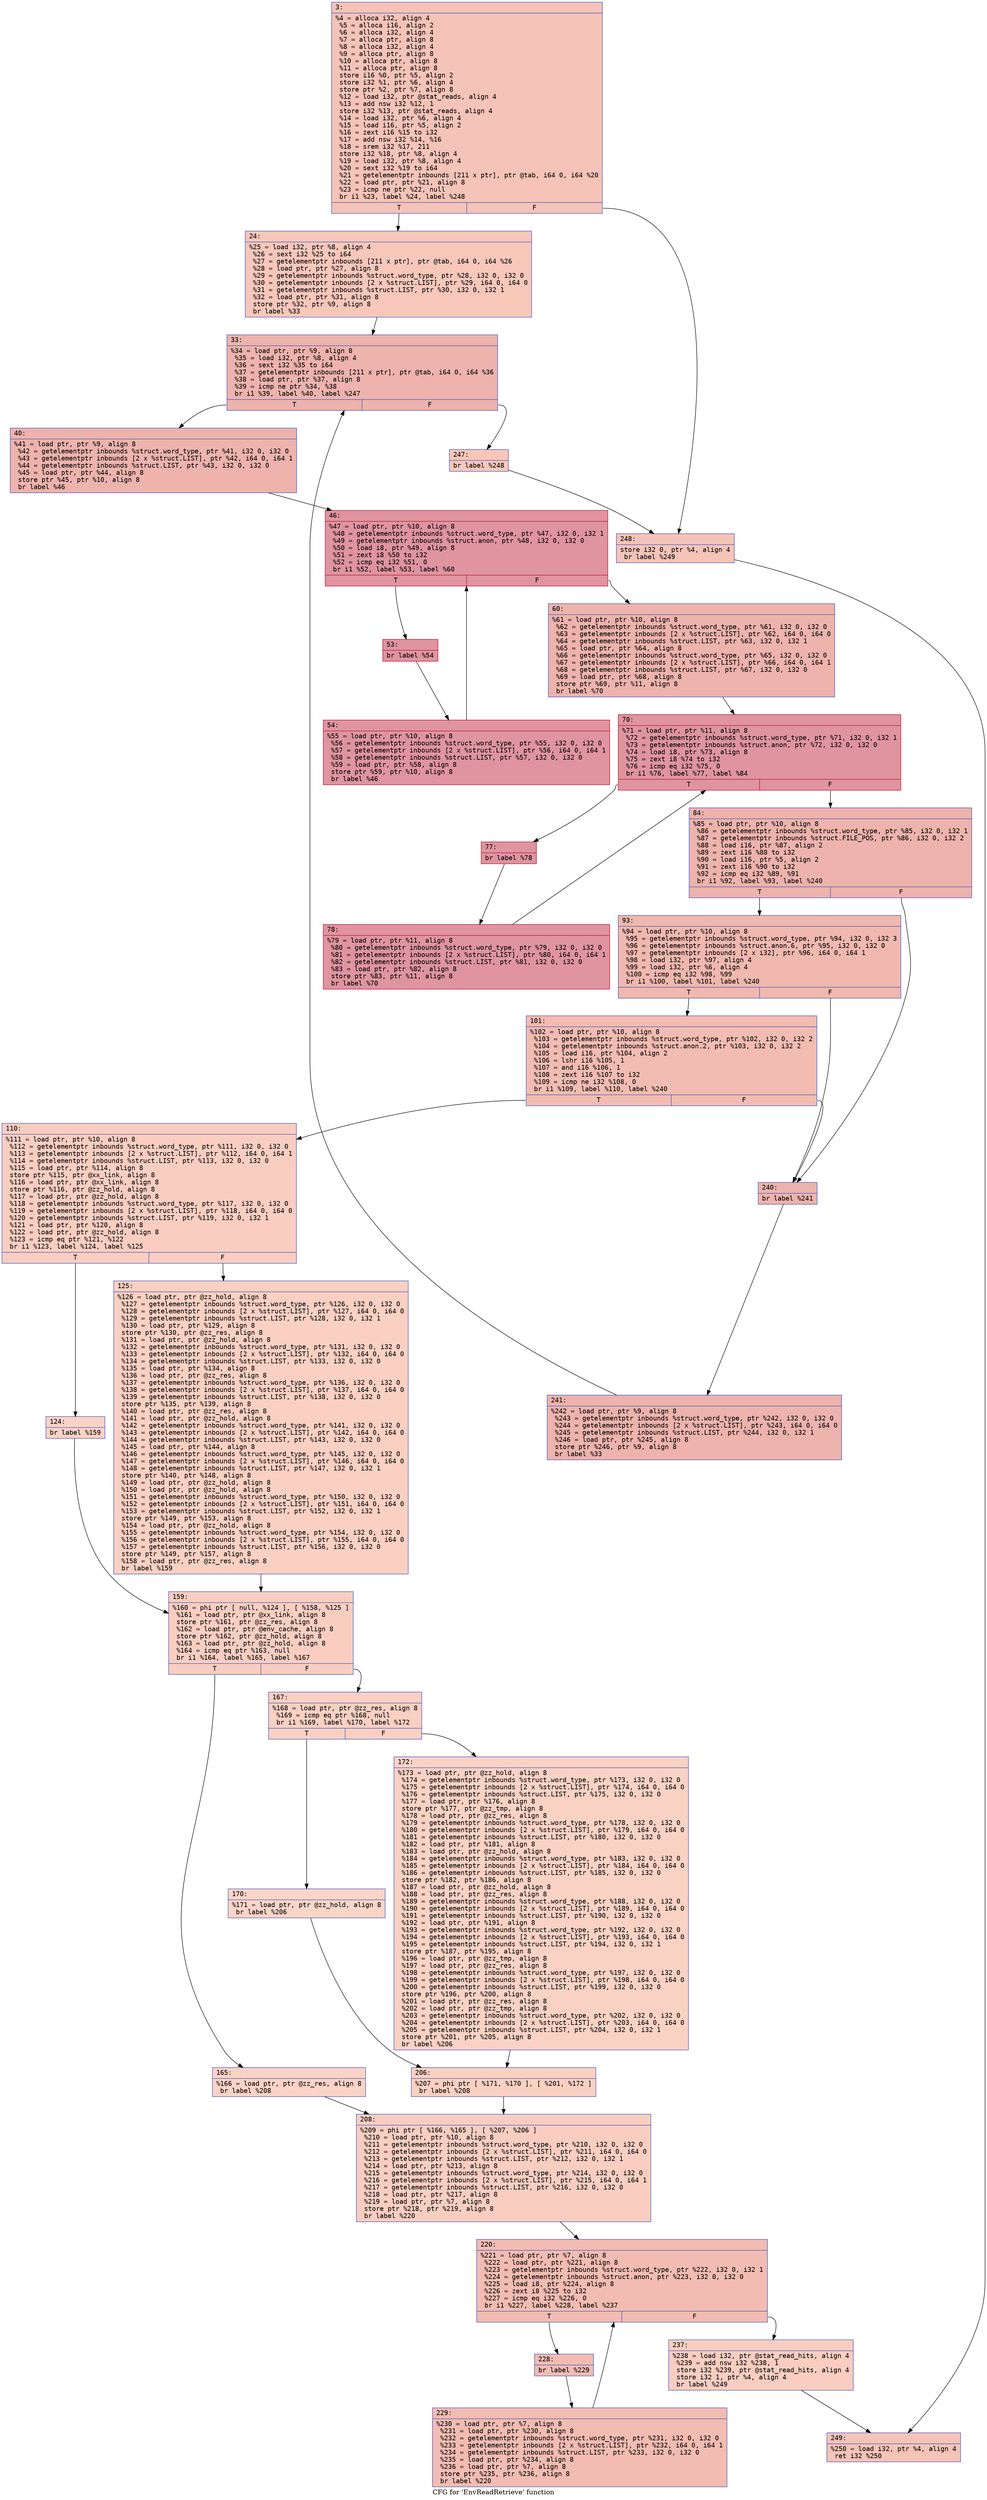 digraph "CFG for 'EnvReadRetrieve' function" {
	label="CFG for 'EnvReadRetrieve' function";

	Node0x600000758b40 [shape=record,color="#3d50c3ff", style=filled, fillcolor="#e8765c70" fontname="Courier",label="{3:\l|  %4 = alloca i32, align 4\l  %5 = alloca i16, align 2\l  %6 = alloca i32, align 4\l  %7 = alloca ptr, align 8\l  %8 = alloca i32, align 4\l  %9 = alloca ptr, align 8\l  %10 = alloca ptr, align 8\l  %11 = alloca ptr, align 8\l  store i16 %0, ptr %5, align 2\l  store i32 %1, ptr %6, align 4\l  store ptr %2, ptr %7, align 8\l  %12 = load i32, ptr @stat_reads, align 4\l  %13 = add nsw i32 %12, 1\l  store i32 %13, ptr @stat_reads, align 4\l  %14 = load i32, ptr %6, align 4\l  %15 = load i16, ptr %5, align 2\l  %16 = zext i16 %15 to i32\l  %17 = add nsw i32 %14, %16\l  %18 = srem i32 %17, 211\l  store i32 %18, ptr %8, align 4\l  %19 = load i32, ptr %8, align 4\l  %20 = sext i32 %19 to i64\l  %21 = getelementptr inbounds [211 x ptr], ptr @tab, i64 0, i64 %20\l  %22 = load ptr, ptr %21, align 8\l  %23 = icmp ne ptr %22, null\l  br i1 %23, label %24, label %248\l|{<s0>T|<s1>F}}"];
	Node0x600000758b40:s0 -> Node0x600000759130[tooltip="3 -> 24\nProbability 62.50%" ];
	Node0x600000758b40:s1 -> Node0x600000759a90[tooltip="3 -> 248\nProbability 37.50%" ];
	Node0x600000759130 [shape=record,color="#3d50c3ff", style=filled, fillcolor="#ec7f6370" fontname="Courier",label="{24:\l|  %25 = load i32, ptr %8, align 4\l  %26 = sext i32 %25 to i64\l  %27 = getelementptr inbounds [211 x ptr], ptr @tab, i64 0, i64 %26\l  %28 = load ptr, ptr %27, align 8\l  %29 = getelementptr inbounds %struct.word_type, ptr %28, i32 0, i32 0\l  %30 = getelementptr inbounds [2 x %struct.LIST], ptr %29, i64 0, i64 0\l  %31 = getelementptr inbounds %struct.LIST, ptr %30, i32 0, i32 1\l  %32 = load ptr, ptr %31, align 8\l  store ptr %32, ptr %9, align 8\l  br label %33\l}"];
	Node0x600000759130 -> Node0x600000759180[tooltip="24 -> 33\nProbability 100.00%" ];
	Node0x600000759180 [shape=record,color="#3d50c3ff", style=filled, fillcolor="#d6524470" fontname="Courier",label="{33:\l|  %34 = load ptr, ptr %9, align 8\l  %35 = load i32, ptr %8, align 4\l  %36 = sext i32 %35 to i64\l  %37 = getelementptr inbounds [211 x ptr], ptr @tab, i64 0, i64 %36\l  %38 = load ptr, ptr %37, align 8\l  %39 = icmp ne ptr %34, %38\l  br i1 %39, label %40, label %247\l|{<s0>T|<s1>F}}"];
	Node0x600000759180:s0 -> Node0x6000007591d0[tooltip="33 -> 40\nProbability 96.88%" ];
	Node0x600000759180:s1 -> Node0x600000759a40[tooltip="33 -> 247\nProbability 3.12%" ];
	Node0x6000007591d0 [shape=record,color="#3d50c3ff", style=filled, fillcolor="#d6524470" fontname="Courier",label="{40:\l|  %41 = load ptr, ptr %9, align 8\l  %42 = getelementptr inbounds %struct.word_type, ptr %41, i32 0, i32 0\l  %43 = getelementptr inbounds [2 x %struct.LIST], ptr %42, i64 0, i64 1\l  %44 = getelementptr inbounds %struct.LIST, ptr %43, i32 0, i32 0\l  %45 = load ptr, ptr %44, align 8\l  store ptr %45, ptr %10, align 8\l  br label %46\l}"];
	Node0x6000007591d0 -> Node0x600000759220[tooltip="40 -> 46\nProbability 100.00%" ];
	Node0x600000759220 [shape=record,color="#b70d28ff", style=filled, fillcolor="#b70d2870" fontname="Courier",label="{46:\l|  %47 = load ptr, ptr %10, align 8\l  %48 = getelementptr inbounds %struct.word_type, ptr %47, i32 0, i32 1\l  %49 = getelementptr inbounds %struct.anon, ptr %48, i32 0, i32 0\l  %50 = load i8, ptr %49, align 8\l  %51 = zext i8 %50 to i32\l  %52 = icmp eq i32 %51, 0\l  br i1 %52, label %53, label %60\l|{<s0>T|<s1>F}}"];
	Node0x600000759220:s0 -> Node0x600000759270[tooltip="46 -> 53\nProbability 96.88%" ];
	Node0x600000759220:s1 -> Node0x600000759310[tooltip="46 -> 60\nProbability 3.12%" ];
	Node0x600000759270 [shape=record,color="#b70d28ff", style=filled, fillcolor="#b70d2870" fontname="Courier",label="{53:\l|  br label %54\l}"];
	Node0x600000759270 -> Node0x6000007592c0[tooltip="53 -> 54\nProbability 100.00%" ];
	Node0x6000007592c0 [shape=record,color="#b70d28ff", style=filled, fillcolor="#b70d2870" fontname="Courier",label="{54:\l|  %55 = load ptr, ptr %10, align 8\l  %56 = getelementptr inbounds %struct.word_type, ptr %55, i32 0, i32 0\l  %57 = getelementptr inbounds [2 x %struct.LIST], ptr %56, i64 0, i64 1\l  %58 = getelementptr inbounds %struct.LIST, ptr %57, i32 0, i32 0\l  %59 = load ptr, ptr %58, align 8\l  store ptr %59, ptr %10, align 8\l  br label %46\l}"];
	Node0x6000007592c0 -> Node0x600000759220[tooltip="54 -> 46\nProbability 100.00%" ];
	Node0x600000759310 [shape=record,color="#3d50c3ff", style=filled, fillcolor="#d6524470" fontname="Courier",label="{60:\l|  %61 = load ptr, ptr %10, align 8\l  %62 = getelementptr inbounds %struct.word_type, ptr %61, i32 0, i32 0\l  %63 = getelementptr inbounds [2 x %struct.LIST], ptr %62, i64 0, i64 0\l  %64 = getelementptr inbounds %struct.LIST, ptr %63, i32 0, i32 1\l  %65 = load ptr, ptr %64, align 8\l  %66 = getelementptr inbounds %struct.word_type, ptr %65, i32 0, i32 0\l  %67 = getelementptr inbounds [2 x %struct.LIST], ptr %66, i64 0, i64 1\l  %68 = getelementptr inbounds %struct.LIST, ptr %67, i32 0, i32 0\l  %69 = load ptr, ptr %68, align 8\l  store ptr %69, ptr %11, align 8\l  br label %70\l}"];
	Node0x600000759310 -> Node0x600000759360[tooltip="60 -> 70\nProbability 100.00%" ];
	Node0x600000759360 [shape=record,color="#b70d28ff", style=filled, fillcolor="#b70d2870" fontname="Courier",label="{70:\l|  %71 = load ptr, ptr %11, align 8\l  %72 = getelementptr inbounds %struct.word_type, ptr %71, i32 0, i32 1\l  %73 = getelementptr inbounds %struct.anon, ptr %72, i32 0, i32 0\l  %74 = load i8, ptr %73, align 8\l  %75 = zext i8 %74 to i32\l  %76 = icmp eq i32 %75, 0\l  br i1 %76, label %77, label %84\l|{<s0>T|<s1>F}}"];
	Node0x600000759360:s0 -> Node0x6000007593b0[tooltip="70 -> 77\nProbability 96.88%" ];
	Node0x600000759360:s1 -> Node0x600000759450[tooltip="70 -> 84\nProbability 3.12%" ];
	Node0x6000007593b0 [shape=record,color="#b70d28ff", style=filled, fillcolor="#b70d2870" fontname="Courier",label="{77:\l|  br label %78\l}"];
	Node0x6000007593b0 -> Node0x600000759400[tooltip="77 -> 78\nProbability 100.00%" ];
	Node0x600000759400 [shape=record,color="#b70d28ff", style=filled, fillcolor="#b70d2870" fontname="Courier",label="{78:\l|  %79 = load ptr, ptr %11, align 8\l  %80 = getelementptr inbounds %struct.word_type, ptr %79, i32 0, i32 0\l  %81 = getelementptr inbounds [2 x %struct.LIST], ptr %80, i64 0, i64 1\l  %82 = getelementptr inbounds %struct.LIST, ptr %81, i32 0, i32 0\l  %83 = load ptr, ptr %82, align 8\l  store ptr %83, ptr %11, align 8\l  br label %70\l}"];
	Node0x600000759400 -> Node0x600000759360[tooltip="78 -> 70\nProbability 100.00%" ];
	Node0x600000759450 [shape=record,color="#3d50c3ff", style=filled, fillcolor="#d6524470" fontname="Courier",label="{84:\l|  %85 = load ptr, ptr %10, align 8\l  %86 = getelementptr inbounds %struct.word_type, ptr %85, i32 0, i32 1\l  %87 = getelementptr inbounds %struct.FILE_POS, ptr %86, i32 0, i32 2\l  %88 = load i16, ptr %87, align 2\l  %89 = zext i16 %88 to i32\l  %90 = load i16, ptr %5, align 2\l  %91 = zext i16 %90 to i32\l  %92 = icmp eq i32 %89, %91\l  br i1 %92, label %93, label %240\l|{<s0>T|<s1>F}}"];
	Node0x600000759450:s0 -> Node0x6000007594a0[tooltip="84 -> 93\nProbability 50.00%" ];
	Node0x600000759450:s1 -> Node0x6000007599a0[tooltip="84 -> 240\nProbability 50.00%" ];
	Node0x6000007594a0 [shape=record,color="#3d50c3ff", style=filled, fillcolor="#dc5d4a70" fontname="Courier",label="{93:\l|  %94 = load ptr, ptr %10, align 8\l  %95 = getelementptr inbounds %struct.word_type, ptr %94, i32 0, i32 3\l  %96 = getelementptr inbounds %struct.anon.6, ptr %95, i32 0, i32 0\l  %97 = getelementptr inbounds [2 x i32], ptr %96, i64 0, i64 1\l  %98 = load i32, ptr %97, align 4\l  %99 = load i32, ptr %6, align 4\l  %100 = icmp eq i32 %98, %99\l  br i1 %100, label %101, label %240\l|{<s0>T|<s1>F}}"];
	Node0x6000007594a0:s0 -> Node0x6000007594f0[tooltip="93 -> 101\nProbability 50.00%" ];
	Node0x6000007594a0:s1 -> Node0x6000007599a0[tooltip="93 -> 240\nProbability 50.00%" ];
	Node0x6000007594f0 [shape=record,color="#3d50c3ff", style=filled, fillcolor="#e1675170" fontname="Courier",label="{101:\l|  %102 = load ptr, ptr %10, align 8\l  %103 = getelementptr inbounds %struct.word_type, ptr %102, i32 0, i32 2\l  %104 = getelementptr inbounds %struct.anon.2, ptr %103, i32 0, i32 2\l  %105 = load i16, ptr %104, align 2\l  %106 = lshr i16 %105, 1\l  %107 = and i16 %106, 1\l  %108 = zext i16 %107 to i32\l  %109 = icmp ne i32 %108, 0\l  br i1 %109, label %110, label %240\l|{<s0>T|<s1>F}}"];
	Node0x6000007594f0:s0 -> Node0x600000759540[tooltip="101 -> 110\nProbability 3.12%" ];
	Node0x6000007594f0:s1 -> Node0x6000007599a0[tooltip="101 -> 240\nProbability 96.88%" ];
	Node0x600000759540 [shape=record,color="#3d50c3ff", style=filled, fillcolor="#f2907270" fontname="Courier",label="{110:\l|  %111 = load ptr, ptr %10, align 8\l  %112 = getelementptr inbounds %struct.word_type, ptr %111, i32 0, i32 0\l  %113 = getelementptr inbounds [2 x %struct.LIST], ptr %112, i64 0, i64 1\l  %114 = getelementptr inbounds %struct.LIST, ptr %113, i32 0, i32 0\l  %115 = load ptr, ptr %114, align 8\l  store ptr %115, ptr @xx_link, align 8\l  %116 = load ptr, ptr @xx_link, align 8\l  store ptr %116, ptr @zz_hold, align 8\l  %117 = load ptr, ptr @zz_hold, align 8\l  %118 = getelementptr inbounds %struct.word_type, ptr %117, i32 0, i32 0\l  %119 = getelementptr inbounds [2 x %struct.LIST], ptr %118, i64 0, i64 0\l  %120 = getelementptr inbounds %struct.LIST, ptr %119, i32 0, i32 1\l  %121 = load ptr, ptr %120, align 8\l  %122 = load ptr, ptr @zz_hold, align 8\l  %123 = icmp eq ptr %121, %122\l  br i1 %123, label %124, label %125\l|{<s0>T|<s1>F}}"];
	Node0x600000759540:s0 -> Node0x600000759590[tooltip="110 -> 124\nProbability 37.50%" ];
	Node0x600000759540:s1 -> Node0x6000007595e0[tooltip="110 -> 125\nProbability 62.50%" ];
	Node0x600000759590 [shape=record,color="#3d50c3ff", style=filled, fillcolor="#f59c7d70" fontname="Courier",label="{124:\l|  br label %159\l}"];
	Node0x600000759590 -> Node0x600000759630[tooltip="124 -> 159\nProbability 100.00%" ];
	Node0x6000007595e0 [shape=record,color="#3d50c3ff", style=filled, fillcolor="#f3947570" fontname="Courier",label="{125:\l|  %126 = load ptr, ptr @zz_hold, align 8\l  %127 = getelementptr inbounds %struct.word_type, ptr %126, i32 0, i32 0\l  %128 = getelementptr inbounds [2 x %struct.LIST], ptr %127, i64 0, i64 0\l  %129 = getelementptr inbounds %struct.LIST, ptr %128, i32 0, i32 1\l  %130 = load ptr, ptr %129, align 8\l  store ptr %130, ptr @zz_res, align 8\l  %131 = load ptr, ptr @zz_hold, align 8\l  %132 = getelementptr inbounds %struct.word_type, ptr %131, i32 0, i32 0\l  %133 = getelementptr inbounds [2 x %struct.LIST], ptr %132, i64 0, i64 0\l  %134 = getelementptr inbounds %struct.LIST, ptr %133, i32 0, i32 0\l  %135 = load ptr, ptr %134, align 8\l  %136 = load ptr, ptr @zz_res, align 8\l  %137 = getelementptr inbounds %struct.word_type, ptr %136, i32 0, i32 0\l  %138 = getelementptr inbounds [2 x %struct.LIST], ptr %137, i64 0, i64 0\l  %139 = getelementptr inbounds %struct.LIST, ptr %138, i32 0, i32 0\l  store ptr %135, ptr %139, align 8\l  %140 = load ptr, ptr @zz_res, align 8\l  %141 = load ptr, ptr @zz_hold, align 8\l  %142 = getelementptr inbounds %struct.word_type, ptr %141, i32 0, i32 0\l  %143 = getelementptr inbounds [2 x %struct.LIST], ptr %142, i64 0, i64 0\l  %144 = getelementptr inbounds %struct.LIST, ptr %143, i32 0, i32 0\l  %145 = load ptr, ptr %144, align 8\l  %146 = getelementptr inbounds %struct.word_type, ptr %145, i32 0, i32 0\l  %147 = getelementptr inbounds [2 x %struct.LIST], ptr %146, i64 0, i64 0\l  %148 = getelementptr inbounds %struct.LIST, ptr %147, i32 0, i32 1\l  store ptr %140, ptr %148, align 8\l  %149 = load ptr, ptr @zz_hold, align 8\l  %150 = load ptr, ptr @zz_hold, align 8\l  %151 = getelementptr inbounds %struct.word_type, ptr %150, i32 0, i32 0\l  %152 = getelementptr inbounds [2 x %struct.LIST], ptr %151, i64 0, i64 0\l  %153 = getelementptr inbounds %struct.LIST, ptr %152, i32 0, i32 1\l  store ptr %149, ptr %153, align 8\l  %154 = load ptr, ptr @zz_hold, align 8\l  %155 = getelementptr inbounds %struct.word_type, ptr %154, i32 0, i32 0\l  %156 = getelementptr inbounds [2 x %struct.LIST], ptr %155, i64 0, i64 0\l  %157 = getelementptr inbounds %struct.LIST, ptr %156, i32 0, i32 0\l  store ptr %149, ptr %157, align 8\l  %158 = load ptr, ptr @zz_res, align 8\l  br label %159\l}"];
	Node0x6000007595e0 -> Node0x600000759630[tooltip="125 -> 159\nProbability 100.00%" ];
	Node0x600000759630 [shape=record,color="#3d50c3ff", style=filled, fillcolor="#f2907270" fontname="Courier",label="{159:\l|  %160 = phi ptr [ null, %124 ], [ %158, %125 ]\l  %161 = load ptr, ptr @xx_link, align 8\l  store ptr %161, ptr @zz_res, align 8\l  %162 = load ptr, ptr @env_cache, align 8\l  store ptr %162, ptr @zz_hold, align 8\l  %163 = load ptr, ptr @zz_hold, align 8\l  %164 = icmp eq ptr %163, null\l  br i1 %164, label %165, label %167\l|{<s0>T|<s1>F}}"];
	Node0x600000759630:s0 -> Node0x600000759680[tooltip="159 -> 165\nProbability 37.50%" ];
	Node0x600000759630:s1 -> Node0x6000007596d0[tooltip="159 -> 167\nProbability 62.50%" ];
	Node0x600000759680 [shape=record,color="#3d50c3ff", style=filled, fillcolor="#f59c7d70" fontname="Courier",label="{165:\l|  %166 = load ptr, ptr @zz_res, align 8\l  br label %208\l}"];
	Node0x600000759680 -> Node0x600000759810[tooltip="165 -> 208\nProbability 100.00%" ];
	Node0x6000007596d0 [shape=record,color="#3d50c3ff", style=filled, fillcolor="#f3947570" fontname="Courier",label="{167:\l|  %168 = load ptr, ptr @zz_res, align 8\l  %169 = icmp eq ptr %168, null\l  br i1 %169, label %170, label %172\l|{<s0>T|<s1>F}}"];
	Node0x6000007596d0:s0 -> Node0x600000759720[tooltip="167 -> 170\nProbability 37.50%" ];
	Node0x6000007596d0:s1 -> Node0x600000759770[tooltip="167 -> 172\nProbability 62.50%" ];
	Node0x600000759720 [shape=record,color="#3d50c3ff", style=filled, fillcolor="#f5a08170" fontname="Courier",label="{170:\l|  %171 = load ptr, ptr @zz_hold, align 8\l  br label %206\l}"];
	Node0x600000759720 -> Node0x6000007597c0[tooltip="170 -> 206\nProbability 100.00%" ];
	Node0x600000759770 [shape=record,color="#3d50c3ff", style=filled, fillcolor="#f4987a70" fontname="Courier",label="{172:\l|  %173 = load ptr, ptr @zz_hold, align 8\l  %174 = getelementptr inbounds %struct.word_type, ptr %173, i32 0, i32 0\l  %175 = getelementptr inbounds [2 x %struct.LIST], ptr %174, i64 0, i64 0\l  %176 = getelementptr inbounds %struct.LIST, ptr %175, i32 0, i32 0\l  %177 = load ptr, ptr %176, align 8\l  store ptr %177, ptr @zz_tmp, align 8\l  %178 = load ptr, ptr @zz_res, align 8\l  %179 = getelementptr inbounds %struct.word_type, ptr %178, i32 0, i32 0\l  %180 = getelementptr inbounds [2 x %struct.LIST], ptr %179, i64 0, i64 0\l  %181 = getelementptr inbounds %struct.LIST, ptr %180, i32 0, i32 0\l  %182 = load ptr, ptr %181, align 8\l  %183 = load ptr, ptr @zz_hold, align 8\l  %184 = getelementptr inbounds %struct.word_type, ptr %183, i32 0, i32 0\l  %185 = getelementptr inbounds [2 x %struct.LIST], ptr %184, i64 0, i64 0\l  %186 = getelementptr inbounds %struct.LIST, ptr %185, i32 0, i32 0\l  store ptr %182, ptr %186, align 8\l  %187 = load ptr, ptr @zz_hold, align 8\l  %188 = load ptr, ptr @zz_res, align 8\l  %189 = getelementptr inbounds %struct.word_type, ptr %188, i32 0, i32 0\l  %190 = getelementptr inbounds [2 x %struct.LIST], ptr %189, i64 0, i64 0\l  %191 = getelementptr inbounds %struct.LIST, ptr %190, i32 0, i32 0\l  %192 = load ptr, ptr %191, align 8\l  %193 = getelementptr inbounds %struct.word_type, ptr %192, i32 0, i32 0\l  %194 = getelementptr inbounds [2 x %struct.LIST], ptr %193, i64 0, i64 0\l  %195 = getelementptr inbounds %struct.LIST, ptr %194, i32 0, i32 1\l  store ptr %187, ptr %195, align 8\l  %196 = load ptr, ptr @zz_tmp, align 8\l  %197 = load ptr, ptr @zz_res, align 8\l  %198 = getelementptr inbounds %struct.word_type, ptr %197, i32 0, i32 0\l  %199 = getelementptr inbounds [2 x %struct.LIST], ptr %198, i64 0, i64 0\l  %200 = getelementptr inbounds %struct.LIST, ptr %199, i32 0, i32 0\l  store ptr %196, ptr %200, align 8\l  %201 = load ptr, ptr @zz_res, align 8\l  %202 = load ptr, ptr @zz_tmp, align 8\l  %203 = getelementptr inbounds %struct.word_type, ptr %202, i32 0, i32 0\l  %204 = getelementptr inbounds [2 x %struct.LIST], ptr %203, i64 0, i64 0\l  %205 = getelementptr inbounds %struct.LIST, ptr %204, i32 0, i32 1\l  store ptr %201, ptr %205, align 8\l  br label %206\l}"];
	Node0x600000759770 -> Node0x6000007597c0[tooltip="172 -> 206\nProbability 100.00%" ];
	Node0x6000007597c0 [shape=record,color="#3d50c3ff", style=filled, fillcolor="#f3947570" fontname="Courier",label="{206:\l|  %207 = phi ptr [ %171, %170 ], [ %201, %172 ]\l  br label %208\l}"];
	Node0x6000007597c0 -> Node0x600000759810[tooltip="206 -> 208\nProbability 100.00%" ];
	Node0x600000759810 [shape=record,color="#3d50c3ff", style=filled, fillcolor="#f2907270" fontname="Courier",label="{208:\l|  %209 = phi ptr [ %166, %165 ], [ %207, %206 ]\l  %210 = load ptr, ptr %10, align 8\l  %211 = getelementptr inbounds %struct.word_type, ptr %210, i32 0, i32 0\l  %212 = getelementptr inbounds [2 x %struct.LIST], ptr %211, i64 0, i64 0\l  %213 = getelementptr inbounds %struct.LIST, ptr %212, i32 0, i32 1\l  %214 = load ptr, ptr %213, align 8\l  %215 = getelementptr inbounds %struct.word_type, ptr %214, i32 0, i32 0\l  %216 = getelementptr inbounds [2 x %struct.LIST], ptr %215, i64 0, i64 1\l  %217 = getelementptr inbounds %struct.LIST, ptr %216, i32 0, i32 0\l  %218 = load ptr, ptr %217, align 8\l  %219 = load ptr, ptr %7, align 8\l  store ptr %218, ptr %219, align 8\l  br label %220\l}"];
	Node0x600000759810 -> Node0x600000759860[tooltip="208 -> 220\nProbability 100.00%" ];
	Node0x600000759860 [shape=record,color="#3d50c3ff", style=filled, fillcolor="#e1675170" fontname="Courier",label="{220:\l|  %221 = load ptr, ptr %7, align 8\l  %222 = load ptr, ptr %221, align 8\l  %223 = getelementptr inbounds %struct.word_type, ptr %222, i32 0, i32 1\l  %224 = getelementptr inbounds %struct.anon, ptr %223, i32 0, i32 0\l  %225 = load i8, ptr %224, align 8\l  %226 = zext i8 %225 to i32\l  %227 = icmp eq i32 %226, 0\l  br i1 %227, label %228, label %237\l|{<s0>T|<s1>F}}"];
	Node0x600000759860:s0 -> Node0x6000007598b0[tooltip="220 -> 228\nProbability 96.88%" ];
	Node0x600000759860:s1 -> Node0x600000759950[tooltip="220 -> 237\nProbability 3.12%" ];
	Node0x6000007598b0 [shape=record,color="#3d50c3ff", style=filled, fillcolor="#e1675170" fontname="Courier",label="{228:\l|  br label %229\l}"];
	Node0x6000007598b0 -> Node0x600000759900[tooltip="228 -> 229\nProbability 100.00%" ];
	Node0x600000759900 [shape=record,color="#3d50c3ff", style=filled, fillcolor="#e1675170" fontname="Courier",label="{229:\l|  %230 = load ptr, ptr %7, align 8\l  %231 = load ptr, ptr %230, align 8\l  %232 = getelementptr inbounds %struct.word_type, ptr %231, i32 0, i32 0\l  %233 = getelementptr inbounds [2 x %struct.LIST], ptr %232, i64 0, i64 1\l  %234 = getelementptr inbounds %struct.LIST, ptr %233, i32 0, i32 0\l  %235 = load ptr, ptr %234, align 8\l  %236 = load ptr, ptr %7, align 8\l  store ptr %235, ptr %236, align 8\l  br label %220\l}"];
	Node0x600000759900 -> Node0x600000759860[tooltip="229 -> 220\nProbability 100.00%" ];
	Node0x600000759950 [shape=record,color="#3d50c3ff", style=filled, fillcolor="#f2907270" fontname="Courier",label="{237:\l|  %238 = load i32, ptr @stat_read_hits, align 4\l  %239 = add nsw i32 %238, 1\l  store i32 %239, ptr @stat_read_hits, align 4\l  store i32 1, ptr %4, align 4\l  br label %249\l}"];
	Node0x600000759950 -> Node0x600000759ae0[tooltip="237 -> 249\nProbability 100.00%" ];
	Node0x6000007599a0 [shape=record,color="#3d50c3ff", style=filled, fillcolor="#d6524470" fontname="Courier",label="{240:\l|  br label %241\l}"];
	Node0x6000007599a0 -> Node0x6000007599f0[tooltip="240 -> 241\nProbability 100.00%" ];
	Node0x6000007599f0 [shape=record,color="#3d50c3ff", style=filled, fillcolor="#d6524470" fontname="Courier",label="{241:\l|  %242 = load ptr, ptr %9, align 8\l  %243 = getelementptr inbounds %struct.word_type, ptr %242, i32 0, i32 0\l  %244 = getelementptr inbounds [2 x %struct.LIST], ptr %243, i64 0, i64 0\l  %245 = getelementptr inbounds %struct.LIST, ptr %244, i32 0, i32 1\l  %246 = load ptr, ptr %245, align 8\l  store ptr %246, ptr %9, align 8\l  br label %33\l}"];
	Node0x6000007599f0 -> Node0x600000759180[tooltip="241 -> 33\nProbability 100.00%" ];
	Node0x600000759a40 [shape=record,color="#3d50c3ff", style=filled, fillcolor="#ec7f6370" fontname="Courier",label="{247:\l|  br label %248\l}"];
	Node0x600000759a40 -> Node0x600000759a90[tooltip="247 -> 248\nProbability 100.00%" ];
	Node0x600000759a90 [shape=record,color="#3d50c3ff", style=filled, fillcolor="#e97a5f70" fontname="Courier",label="{248:\l|  store i32 0, ptr %4, align 4\l  br label %249\l}"];
	Node0x600000759a90 -> Node0x600000759ae0[tooltip="248 -> 249\nProbability 100.00%" ];
	Node0x600000759ae0 [shape=record,color="#3d50c3ff", style=filled, fillcolor="#e8765c70" fontname="Courier",label="{249:\l|  %250 = load i32, ptr %4, align 4\l  ret i32 %250\l}"];
}
